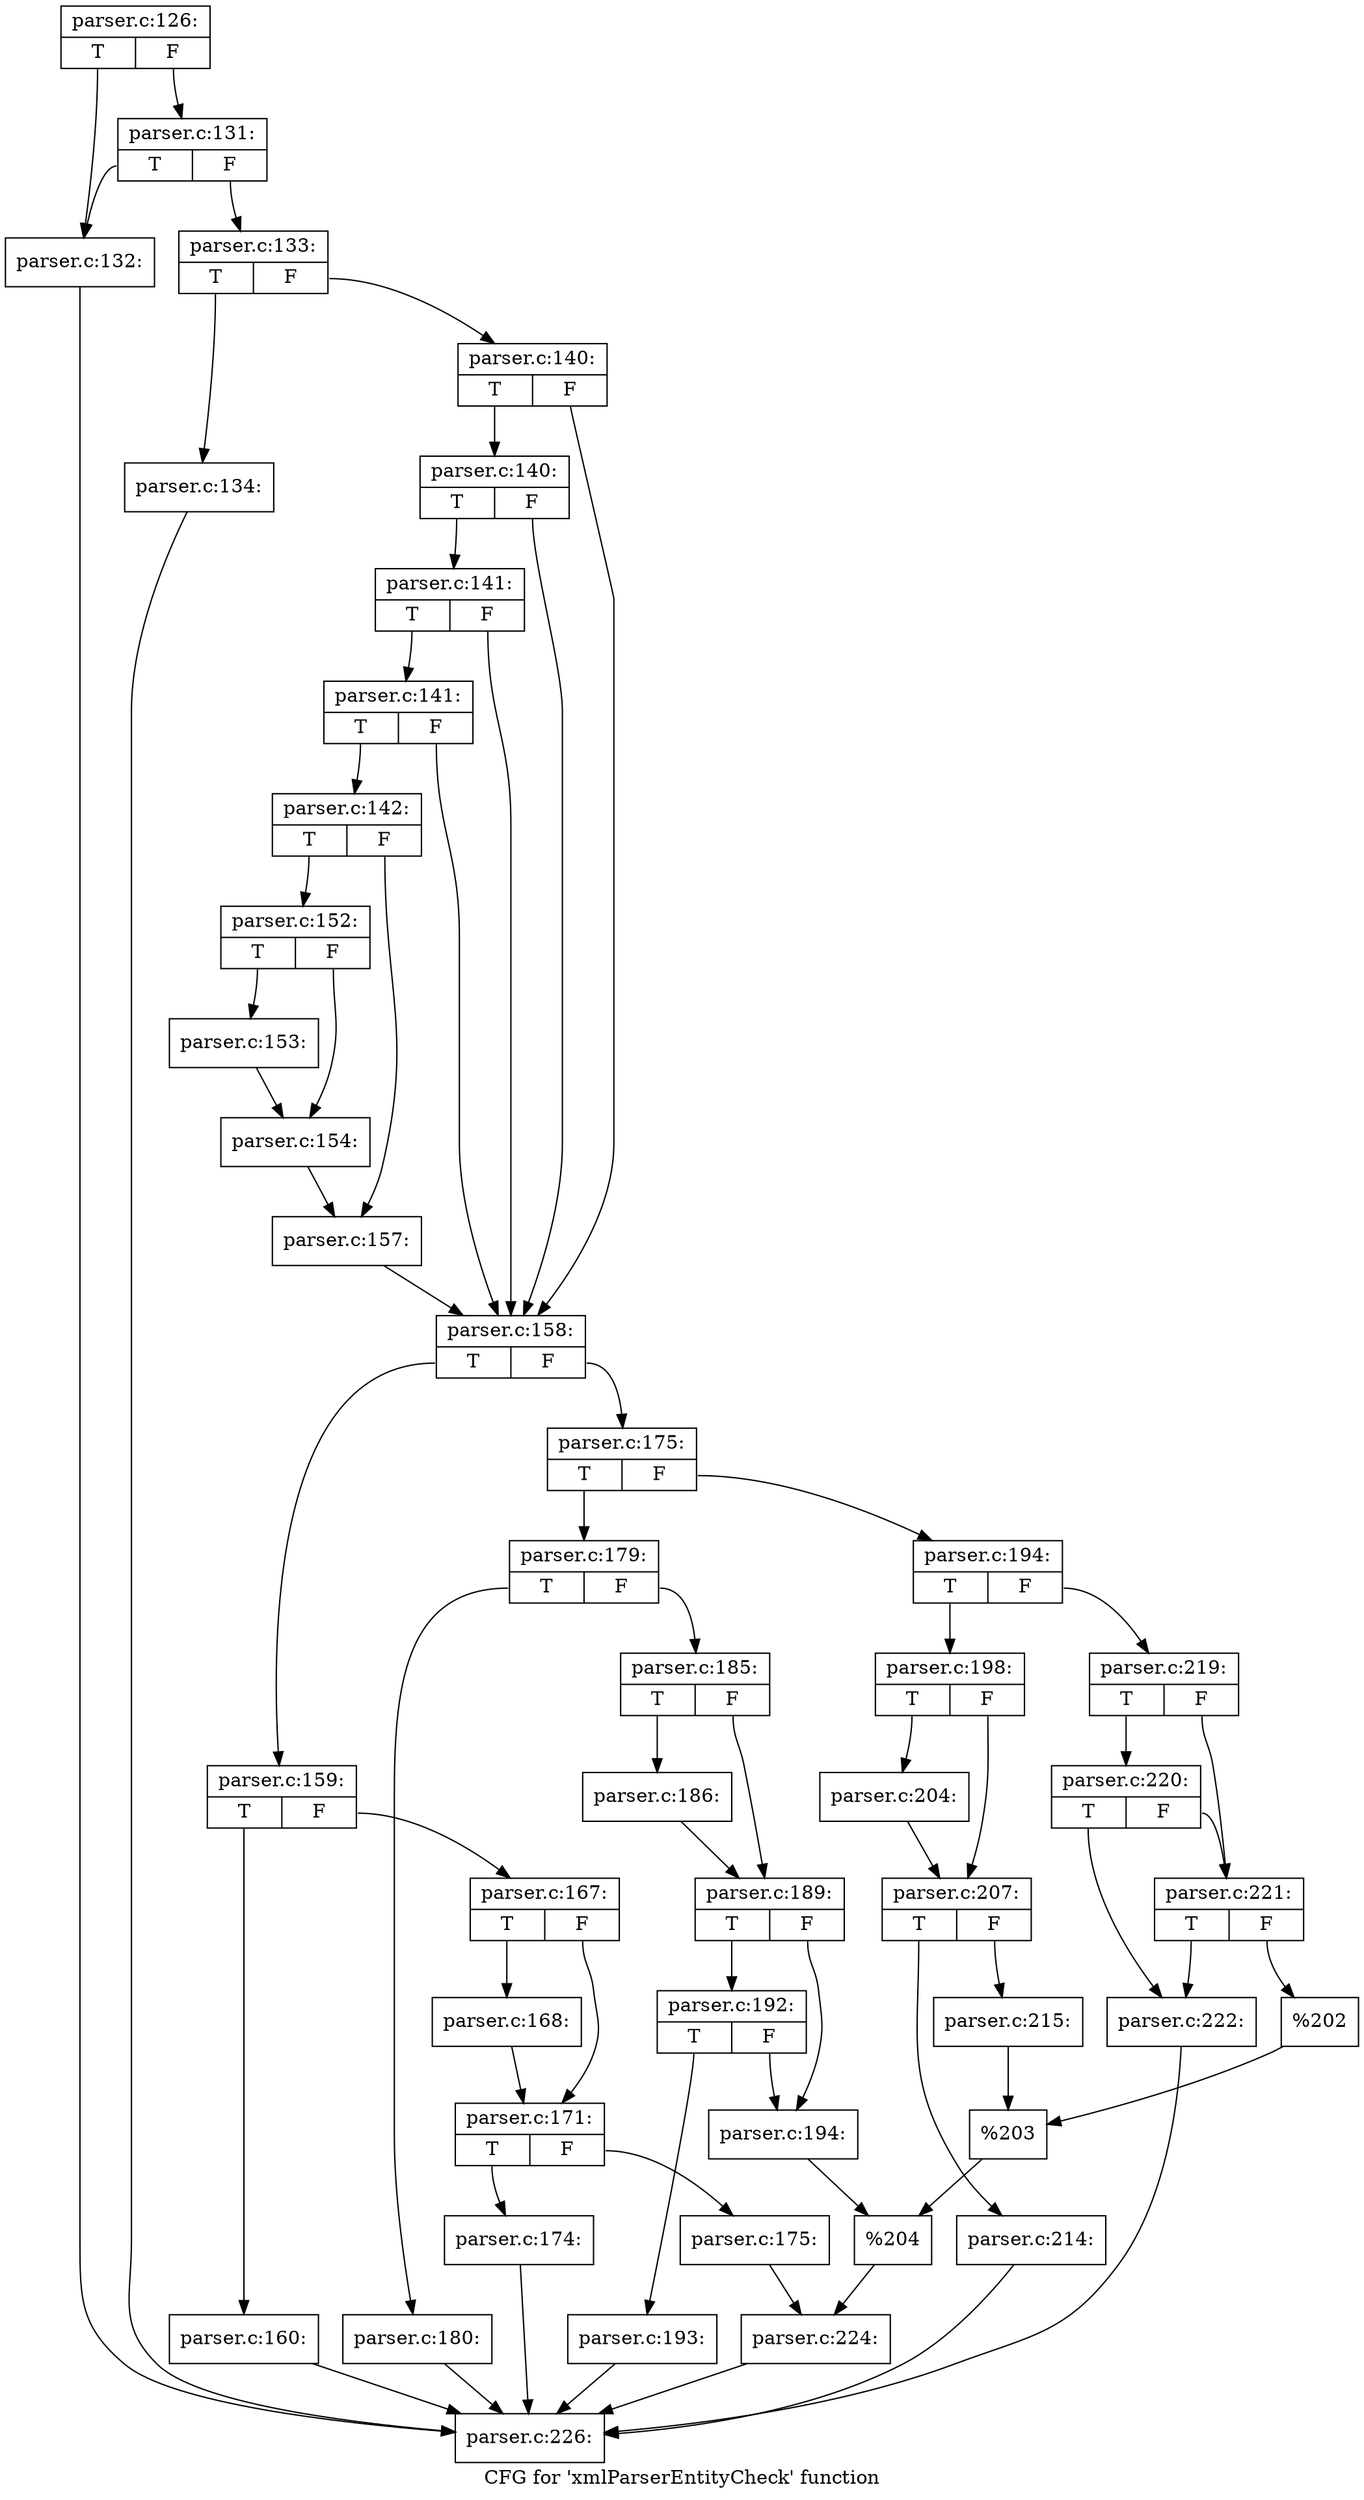 digraph "CFG for 'xmlParserEntityCheck' function" {
	label="CFG for 'xmlParserEntityCheck' function";

	Node0x602f720 [shape=record,label="{parser.c:126:|{<s0>T|<s1>F}}"];
	Node0x602f720:s0 -> Node0x6031990;
	Node0x602f720:s1 -> Node0x6031a30;
	Node0x6031a30 [shape=record,label="{parser.c:131:|{<s0>T|<s1>F}}"];
	Node0x6031a30:s0 -> Node0x6031990;
	Node0x6031a30:s1 -> Node0x60319e0;
	Node0x6031990 [shape=record,label="{parser.c:132:}"];
	Node0x6031990 -> Node0x602b960;
	Node0x60319e0 [shape=record,label="{parser.c:133:|{<s0>T|<s1>F}}"];
	Node0x60319e0:s0 -> Node0x60322d0;
	Node0x60319e0:s1 -> Node0x6032320;
	Node0x60322d0 [shape=record,label="{parser.c:134:}"];
	Node0x60322d0 -> Node0x602b960;
	Node0x6032320 [shape=record,label="{parser.c:140:|{<s0>T|<s1>F}}"];
	Node0x6032320:s0 -> Node0x6032b50;
	Node0x6032320:s1 -> Node0x6032a00;
	Node0x6032b50 [shape=record,label="{parser.c:140:|{<s0>T|<s1>F}}"];
	Node0x6032b50:s0 -> Node0x6032ad0;
	Node0x6032b50:s1 -> Node0x6032a00;
	Node0x6032ad0 [shape=record,label="{parser.c:141:|{<s0>T|<s1>F}}"];
	Node0x6032ad0:s0 -> Node0x6032a50;
	Node0x6032ad0:s1 -> Node0x6032a00;
	Node0x6032a50 [shape=record,label="{parser.c:141:|{<s0>T|<s1>F}}"];
	Node0x6032a50:s0 -> Node0x60329b0;
	Node0x6032a50:s1 -> Node0x6032a00;
	Node0x60329b0 [shape=record,label="{parser.c:142:|{<s0>T|<s1>F}}"];
	Node0x60329b0:s0 -> Node0x6034f10;
	Node0x60329b0:s1 -> Node0x6034f60;
	Node0x6034f10 [shape=record,label="{parser.c:152:|{<s0>T|<s1>F}}"];
	Node0x6034f10:s0 -> Node0x6035320;
	Node0x6034f10:s1 -> Node0x6035370;
	Node0x6035320 [shape=record,label="{parser.c:153:}"];
	Node0x6035320 -> Node0x6035370;
	Node0x6035370 [shape=record,label="{parser.c:154:}"];
	Node0x6035370 -> Node0x6034f60;
	Node0x6034f60 [shape=record,label="{parser.c:157:}"];
	Node0x6034f60 -> Node0x6032a00;
	Node0x6032a00 [shape=record,label="{parser.c:158:|{<s0>T|<s1>F}}"];
	Node0x6032a00:s0 -> Node0x6035f50;
	Node0x6032a00:s1 -> Node0x6035ff0;
	Node0x6035f50 [shape=record,label="{parser.c:159:|{<s0>T|<s1>F}}"];
	Node0x6035f50:s0 -> Node0x60363b0;
	Node0x6035f50:s1 -> Node0x6036400;
	Node0x60363b0 [shape=record,label="{parser.c:160:}"];
	Node0x60363b0 -> Node0x602b960;
	Node0x6036400 [shape=record,label="{parser.c:167:|{<s0>T|<s1>F}}"];
	Node0x6036400:s0 -> Node0x6036830;
	Node0x6036400:s1 -> Node0x6036880;
	Node0x6036830 [shape=record,label="{parser.c:168:}"];
	Node0x6036830 -> Node0x6036880;
	Node0x6036880 [shape=record,label="{parser.c:171:|{<s0>T|<s1>F}}"];
	Node0x6036880:s0 -> Node0x6037d80;
	Node0x6036880:s1 -> Node0x6037dd0;
	Node0x6037d80 [shape=record,label="{parser.c:174:}"];
	Node0x6037d80 -> Node0x602b960;
	Node0x6037dd0 [shape=record,label="{parser.c:175:}"];
	Node0x6037dd0 -> Node0x6035fa0;
	Node0x6035ff0 [shape=record,label="{parser.c:175:|{<s0>T|<s1>F}}"];
	Node0x6035ff0:s0 -> Node0x6038460;
	Node0x6035ff0:s1 -> Node0x6038500;
	Node0x6038460 [shape=record,label="{parser.c:179:|{<s0>T|<s1>F}}"];
	Node0x6038460:s0 -> Node0x60388c0;
	Node0x6038460:s1 -> Node0x6038910;
	Node0x60388c0 [shape=record,label="{parser.c:180:}"];
	Node0x60388c0 -> Node0x602b960;
	Node0x6038910 [shape=record,label="{parser.c:185:|{<s0>T|<s1>F}}"];
	Node0x6038910:s0 -> Node0x6038dc0;
	Node0x6038910:s1 -> Node0x6038e10;
	Node0x6038dc0 [shape=record,label="{parser.c:186:}"];
	Node0x6038dc0 -> Node0x6038e10;
	Node0x6038e10 [shape=record,label="{parser.c:189:|{<s0>T|<s1>F}}"];
	Node0x6038e10:s0 -> Node0x603a3b0;
	Node0x6038e10:s1 -> Node0x603a360;
	Node0x603a3b0 [shape=record,label="{parser.c:192:|{<s0>T|<s1>F}}"];
	Node0x603a3b0:s0 -> Node0x603a310;
	Node0x603a3b0:s1 -> Node0x603a360;
	Node0x603a310 [shape=record,label="{parser.c:193:}"];
	Node0x603a310 -> Node0x602b960;
	Node0x603a360 [shape=record,label="{parser.c:194:}"];
	Node0x603a360 -> Node0x60384b0;
	Node0x6038500 [shape=record,label="{parser.c:194:|{<s0>T|<s1>F}}"];
	Node0x6038500:s0 -> Node0x603aff0;
	Node0x6038500:s1 -> Node0x603b090;
	Node0x603aff0 [shape=record,label="{parser.c:198:|{<s0>T|<s1>F}}"];
	Node0x603aff0:s0 -> Node0x603b7d0;
	Node0x603aff0:s1 -> Node0x603b820;
	Node0x603b7d0 [shape=record,label="{parser.c:204:}"];
	Node0x603b7d0 -> Node0x603b820;
	Node0x603b820 [shape=record,label="{parser.c:207:|{<s0>T|<s1>F}}"];
	Node0x603b820:s0 -> Node0x603cd20;
	Node0x603b820:s1 -> Node0x603cd70;
	Node0x603cd20 [shape=record,label="{parser.c:214:}"];
	Node0x603cd20 -> Node0x602b960;
	Node0x603cd70 [shape=record,label="{parser.c:215:}"];
	Node0x603cd70 -> Node0x603b040;
	Node0x603b090 [shape=record,label="{parser.c:219:|{<s0>T|<s1>F}}"];
	Node0x603b090:s0 -> Node0x603d670;
	Node0x603b090:s1 -> Node0x603d5f0;
	Node0x603d670 [shape=record,label="{parser.c:220:|{<s0>T|<s1>F}}"];
	Node0x603d670:s0 -> Node0x603d550;
	Node0x603d670:s1 -> Node0x603d5f0;
	Node0x603d5f0 [shape=record,label="{parser.c:221:|{<s0>T|<s1>F}}"];
	Node0x603d5f0:s0 -> Node0x603d550;
	Node0x603d5f0:s1 -> Node0x603d5a0;
	Node0x603d550 [shape=record,label="{parser.c:222:}"];
	Node0x603d550 -> Node0x602b960;
	Node0x603d5a0 [shape=record,label="{%202}"];
	Node0x603d5a0 -> Node0x603b040;
	Node0x603b040 [shape=record,label="{%203}"];
	Node0x603b040 -> Node0x60384b0;
	Node0x60384b0 [shape=record,label="{%204}"];
	Node0x60384b0 -> Node0x6035fa0;
	Node0x6035fa0 [shape=record,label="{parser.c:224:}"];
	Node0x6035fa0 -> Node0x602b960;
	Node0x602b960 [shape=record,label="{parser.c:226:}"];
}
